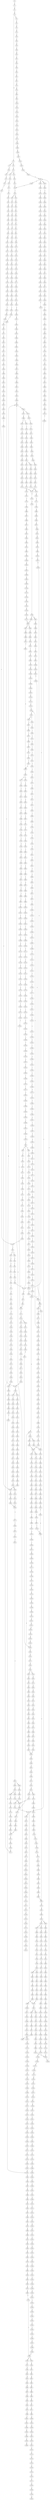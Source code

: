 strict digraph  {
	S0 -> S1 [ label = C ];
	S1 -> S2 [ label = A ];
	S2 -> S3 [ label = G ];
	S3 -> S4 [ label = T ];
	S3 -> S5 [ label = G ];
	S4 -> S6 [ label = T ];
	S5 -> S7 [ label = G ];
	S5 -> S8 [ label = T ];
	S6 -> S9 [ label = G ];
	S7 -> S10 [ label = T ];
	S8 -> S11 [ label = C ];
	S9 -> S12 [ label = A ];
	S10 -> S13 [ label = C ];
	S11 -> S14 [ label = C ];
	S11 -> S15 [ label = T ];
	S12 -> S16 [ label = C ];
	S13 -> S17 [ label = C ];
	S14 -> S18 [ label = C ];
	S15 -> S19 [ label = C ];
	S16 -> S20 [ label = T ];
	S17 -> S21 [ label = G ];
	S18 -> S22 [ label = T ];
	S19 -> S23 [ label = T ];
	S20 -> S24 [ label = G ];
	S21 -> S25 [ label = C ];
	S22 -> S26 [ label = T ];
	S23 -> S27 [ label = C ];
	S24 -> S28 [ label = T ];
	S25 -> S29 [ label = C ];
	S26 -> S30 [ label = C ];
	S27 -> S31 [ label = C ];
	S28 -> S32 [ label = A ];
	S29 -> S33 [ label = G ];
	S30 -> S34 [ label = T ];
	S30 -> S35 [ label = G ];
	S31 -> S36 [ label = G ];
	S32 -> S37 [ label = C ];
	S33 -> S38 [ label = C ];
	S33 -> S39 [ label = G ];
	S34 -> S40 [ label = C ];
	S35 -> S41 [ label = C ];
	S36 -> S42 [ label = T ];
	S37 -> S43 [ label = A ];
	S38 -> S44 [ label = A ];
	S39 -> S45 [ label = A ];
	S40 -> S46 [ label = G ];
	S41 -> S47 [ label = A ];
	S42 -> S48 [ label = A ];
	S43 -> S49 [ label = C ];
	S44 -> S50 [ label = C ];
	S45 -> S51 [ label = A ];
	S46 -> S52 [ label = T ];
	S47 -> S53 [ label = C ];
	S48 -> S54 [ label = C ];
	S49 -> S55 [ label = T ];
	S50 -> S56 [ label = G ];
	S51 -> S57 [ label = C ];
	S52 -> S58 [ label = A ];
	S53 -> S59 [ label = G ];
	S54 -> S60 [ label = A ];
	S55 -> S61 [ label = T ];
	S56 -> S62 [ label = C ];
	S57 -> S63 [ label = T ];
	S58 -> S64 [ label = C ];
	S59 -> S65 [ label = T ];
	S60 -> S66 [ label = T ];
	S61 -> S67 [ label = G ];
	S62 -> S68 [ label = G ];
	S63 -> S69 [ label = G ];
	S64 -> S70 [ label = G ];
	S65 -> S71 [ label = G ];
	S66 -> S72 [ label = G ];
	S67 -> S73 [ label = G ];
	S68 -> S74 [ label = C ];
	S69 -> S75 [ label = C ];
	S70 -> S76 [ label = G ];
	S71 -> S77 [ label = G ];
	S72 -> S78 [ label = G ];
	S73 -> S79 [ label = A ];
	S74 -> S80 [ label = A ];
	S74 -> S81 [ label = G ];
	S75 -> S82 [ label = A ];
	S76 -> S83 [ label = C ];
	S77 -> S84 [ label = C ];
	S78 -> S85 [ label = C ];
	S79 -> S86 [ label = G ];
	S80 -> S87 [ label = G ];
	S81 -> S88 [ label = C ];
	S81 -> S89 [ label = G ];
	S82 -> S90 [ label = A ];
	S83 -> S91 [ label = T ];
	S84 -> S92 [ label = G ];
	S85 -> S93 [ label = G ];
	S86 -> S94 [ label = A ];
	S87 -> S95 [ label = C ];
	S88 -> S96 [ label = G ];
	S89 -> S97 [ label = C ];
	S90 -> S98 [ label = C ];
	S91 -> S99 [ label = A ];
	S92 -> S100 [ label = T ];
	S93 -> S101 [ label = C ];
	S94 -> S102 [ label = C ];
	S95 -> S103 [ label = C ];
	S96 -> S104 [ label = T ];
	S97 -> S105 [ label = T ];
	S98 -> S106 [ label = C ];
	S99 -> S107 [ label = C ];
	S100 -> S108 [ label = C ];
	S101 -> S109 [ label = C ];
	S102 -> S110 [ label = C ];
	S103 -> S111 [ label = G ];
	S104 -> S112 [ label = C ];
	S105 -> S113 [ label = G ];
	S106 -> S114 [ label = A ];
	S107 -> S115 [ label = T ];
	S108 -> S116 [ label = C ];
	S109 -> S117 [ label = C ];
	S110 -> S118 [ label = C ];
	S111 -> S119 [ label = G ];
	S112 -> S120 [ label = G ];
	S113 -> S121 [ label = G ];
	S114 -> S122 [ label = G ];
	S115 -> S123 [ label = G ];
	S116 -> S124 [ label = C ];
	S117 -> S125 [ label = C ];
	S118 -> S126 [ label = C ];
	S119 -> S127 [ label = C ];
	S119 -> S128 [ label = T ];
	S120 -> S129 [ label = A ];
	S121 -> S130 [ label = A ];
	S122 -> S131 [ label = A ];
	S123 -> S132 [ label = G ];
	S124 -> S133 [ label = C ];
	S125 -> S134 [ label = C ];
	S126 -> S135 [ label = C ];
	S127 -> S136 [ label = A ];
	S128 -> S137 [ label = G ];
	S129 -> S138 [ label = C ];
	S130 -> S139 [ label = A ];
	S131 -> S140 [ label = A ];
	S132 -> S141 [ label = T ];
	S133 -> S142 [ label = A ];
	S134 -> S143 [ label = A ];
	S135 -> S144 [ label = C ];
	S136 -> S145 [ label = C ];
	S137 -> S146 [ label = G ];
	S138 -> S147 [ label = G ];
	S139 -> S148 [ label = T ];
	S140 -> S149 [ label = C ];
	S141 -> S150 [ label = G ];
	S142 -> S151 [ label = C ];
	S143 -> S152 [ label = C ];
	S144 -> S153 [ label = T ];
	S145 -> S154 [ label = T ];
	S146 -> S155 [ label = A ];
	S147 -> S156 [ label = C ];
	S148 -> S157 [ label = G ];
	S149 -> S158 [ label = A ];
	S150 -> S159 [ label = C ];
	S151 -> S160 [ label = T ];
	S152 -> S161 [ label = T ];
	S153 -> S162 [ label = T ];
	S154 -> S163 [ label = T ];
	S155 -> S164 [ label = A ];
	S156 -> S165 [ label = G ];
	S157 -> S166 [ label = G ];
	S158 -> S167 [ label = G ];
	S159 -> S168 [ label = T ];
	S160 -> S169 [ label = T ];
	S161 -> S170 [ label = T ];
	S162 -> S171 [ label = C ];
	S163 -> S172 [ label = C ];
	S164 -> S173 [ label = G ];
	S165 -> S174 [ label = C ];
	S166 -> S175 [ label = G ];
	S167 -> S176 [ label = C ];
	S168 -> S177 [ label = A ];
	S169 -> S178 [ label = G ];
	S170 -> S179 [ label = T ];
	S171 -> S180 [ label = A ];
	S172 -> S181 [ label = A ];
	S173 -> S182 [ label = A ];
	S174 -> S183 [ label = C ];
	S175 -> S184 [ label = G ];
	S176 -> S185 [ label = C ];
	S177 -> S186 [ label = C ];
	S178 -> S187 [ label = A ];
	S179 -> S188 [ label = A ];
	S180 -> S189 [ label = G ];
	S181 -> S190 [ label = G ];
	S182 -> S191 [ label = A ];
	S183 -> S192 [ label = T ];
	S184 -> S193 [ label = T ];
	S185 -> S194 [ label = G ];
	S186 -> S195 [ label = T ];
	S187 -> S196 [ label = G ];
	S188 -> S197 [ label = G ];
	S189 -> S198 [ label = A ];
	S190 -> S199 [ label = C ];
	S191 -> S200 [ label = C ];
	S192 -> S201 [ label = C ];
	S193 -> S202 [ label = C ];
	S194 -> S203 [ label = T ];
	S195 -> S204 [ label = G ];
	S196 -> S205 [ label = C ];
	S197 -> S206 [ label = C ];
	S198 -> S207 [ label = G ];
	S199 -> S208 [ label = C ];
	S200 -> S209 [ label = G ];
	S201 -> S210 [ label = G ];
	S202 -> S211 [ label = C ];
	S203 -> S212 [ label = C ];
	S204 -> S213 [ label = T ];
	S205 -> S214 [ label = C ];
	S206 -> S215 [ label = C ];
	S207 -> S216 [ label = G ];
	S208 -> S217 [ label = G ];
	S209 -> S218 [ label = G ];
	S210 -> S219 [ label = G ];
	S211 -> S220 [ label = G ];
	S212 -> S221 [ label = C ];
	S213 -> S222 [ label = A ];
	S214 -> S223 [ label = G ];
	S215 -> S224 [ label = G ];
	S216 -> S225 [ label = T ];
	S217 -> S226 [ label = C ];
	S218 -> S227 [ label = C ];
	S219 -> S228 [ label = G ];
	S220 -> S229 [ label = C ];
	S221 -> S230 [ label = T ];
	S222 -> S231 [ label = A ];
	S223 -> S232 [ label = C ];
	S224 -> S233 [ label = T ];
	S225 -> S234 [ label = C ];
	S226 -> S235 [ label = C ];
	S227 -> S236 [ label = A ];
	S228 -> S237 [ label = C ];
	S229 -> S29 [ label = C ];
	S230 -> S238 [ label = C ];
	S231 -> S239 [ label = C ];
	S232 -> S240 [ label = C ];
	S233 -> S241 [ label = C ];
	S234 -> S242 [ label = C ];
	S235 -> S243 [ label = C ];
	S236 -> S244 [ label = C ];
	S237 -> S245 [ label = T ];
	S238 -> S246 [ label = T ];
	S239 -> S247 [ label = A ];
	S240 -> S248 [ label = C ];
	S241 -> S249 [ label = C ];
	S242 -> S250 [ label = C ];
	S243 -> S251 [ label = C ];
	S244 -> S252 [ label = C ];
	S244 -> S253 [ label = T ];
	S245 -> S254 [ label = C ];
	S246 -> S255 [ label = G ];
	S247 -> S256 [ label = C ];
	S248 -> S251 [ label = C ];
	S249 -> S257 [ label = C ];
	S250 -> S258 [ label = T ];
	S250 -> S259 [ label = A ];
	S250 -> S260 [ label = G ];
	S251 -> S261 [ label = T ];
	S252 -> S262 [ label = G ];
	S253 -> S263 [ label = G ];
	S254 -> S264 [ label = A ];
	S255 -> S265 [ label = T ];
	S256 -> S266 [ label = A ];
	S257 -> S267 [ label = A ];
	S258 -> S26 [ label = T ];
	S259 -> S268 [ label = G ];
	S260 -> S269 [ label = G ];
	S261 -> S270 [ label = T ];
	S261 -> S271 [ label = C ];
	S262 -> S272 [ label = G ];
	S263 -> S273 [ label = G ];
	S264 -> S274 [ label = C ];
	S265 -> S275 [ label = C ];
	S266 -> S276 [ label = C ];
	S267 -> S277 [ label = C ];
	S268 -> S278 [ label = A ];
	S269 -> S279 [ label = A ];
	S270 -> S280 [ label = C ];
	S271 -> S281 [ label = C ];
	S272 -> S282 [ label = G ];
	S273 -> S283 [ label = G ];
	S274 -> S284 [ label = G ];
	S275 -> S285 [ label = G ];
	S276 -> S286 [ label = G ];
	S277 -> S287 [ label = C ];
	S278 -> S288 [ label = G ];
	S279 -> S289 [ label = G ];
	S280 -> S290 [ label = A ];
	S281 -> S291 [ label = A ];
	S282 -> S292 [ label = A ];
	S283 -> S293 [ label = A ];
	S284 -> S294 [ label = T ];
	S285 -> S295 [ label = T ];
	S286 -> S296 [ label = C ];
	S287 -> S297 [ label = A ];
	S288 -> S298 [ label = C ];
	S289 -> S299 [ label = G ];
	S290 -> S300 [ label = C ];
	S291 -> S301 [ label = C ];
	S292 -> S302 [ label = A ];
	S293 -> S303 [ label = A ];
	S294 -> S304 [ label = C ];
	S295 -> S305 [ label = G ];
	S296 -> S306 [ label = T ];
	S297 -> S307 [ label = C ];
	S298 -> S308 [ label = C ];
	S299 -> S309 [ label = C ];
	S300 -> S310 [ label = G ];
	S301 -> S311 [ label = C ];
	S302 -> S312 [ label = T ];
	S303 -> S313 [ label = C ];
	S304 -> S314 [ label = C ];
	S305 -> S315 [ label = G ];
	S306 -> S316 [ label = C ];
	S307 -> S317 [ label = C ];
	S308 -> S318 [ label = A ];
	S309 -> S319 [ label = G ];
	S310 -> S320 [ label = C ];
	S311 -> S321 [ label = C ];
	S312 -> S322 [ label = T ];
	S313 -> S323 [ label = T ];
	S314 -> S324 [ label = A ];
	S315 -> S325 [ label = T ];
	S316 -> S326 [ label = C ];
	S317 -> S327 [ label = G ];
	S318 -> S328 [ label = C ];
	S319 -> S329 [ label = T ];
	S320 -> S330 [ label = T ];
	S321 -> S331 [ label = G ];
	S322 -> S332 [ label = G ];
	S323 -> S333 [ label = G ];
	S324 -> S334 [ label = G ];
	S325 -> S335 [ label = A ];
	S326 -> S336 [ label = T ];
	S327 -> S337 [ label = A ];
	S328 -> S338 [ label = G ];
	S329 -> S339 [ label = G ];
	S330 -> S340 [ label = C ];
	S331 -> S341 [ label = C ];
	S332 -> S342 [ label = A ];
	S333 -> S343 [ label = G ];
	S334 -> S344 [ label = C ];
	S335 -> S345 [ label = C ];
	S336 -> S346 [ label = A ];
	S337 -> S347 [ label = T ];
	S338 -> S348 [ label = G ];
	S339 -> S349 [ label = G ];
	S340 -> S350 [ label = C ];
	S341 -> S351 [ label = C ];
	S342 -> S352 [ label = A ];
	S343 -> S353 [ label = A ];
	S344 -> S354 [ label = T ];
	S344 -> S355 [ label = G ];
	S345 -> S356 [ label = C ];
	S346 -> S357 [ label = G ];
	S347 -> S358 [ label = C ];
	S348 -> S359 [ label = T ];
	S349 -> S360 [ label = T ];
	S350 -> S361 [ label = G ];
	S351 -> S362 [ label = G ];
	S352 -> S363 [ label = C ];
	S353 -> S364 [ label = C ];
	S354 -> S365 [ label = T ];
	S355 -> S366 [ label = A ];
	S356 -> S367 [ label = G ];
	S357 -> S368 [ label = A ];
	S358 -> S369 [ label = G ];
	S359 -> S370 [ label = T ];
	S360 -> S371 [ label = A ];
	S361 -> S372 [ label = G ];
	S362 -> S373 [ label = G ];
	S363 -> S374 [ label = C ];
	S364 -> S375 [ label = C ];
	S365 -> S376 [ label = C ];
	S366 -> S377 [ label = G ];
	S367 -> S378 [ label = G ];
	S368 -> S379 [ label = A ];
	S369 -> S380 [ label = G ];
	S370 -> S381 [ label = A ];
	S371 -> S382 [ label = T ];
	S372 -> S383 [ label = T ];
	S373 -> S384 [ label = T ];
	S374 -> S385 [ label = C ];
	S375 -> S386 [ label = C ];
	S376 -> S387 [ label = A ];
	S377 -> S388 [ label = T ];
	S378 -> S389 [ label = T ];
	S379 -> S390 [ label = C ];
	S380 -> S391 [ label = T ];
	S381 -> S392 [ label = C ];
	S382 -> S393 [ label = G ];
	S383 -> S394 [ label = T ];
	S384 -> S395 [ label = C ];
	S385 -> S396 [ label = G ];
	S386 -> S397 [ label = G ];
	S387 -> S398 [ label = C ];
	S388 -> S399 [ label = C ];
	S389 -> S400 [ label = G ];
	S390 -> S401 [ label = T ];
	S391 -> S402 [ label = T ];
	S392 -> S403 [ label = T ];
	S393 -> S404 [ label = A ];
	S394 -> S405 [ label = G ];
	S395 -> S406 [ label = C ];
	S396 -> S407 [ label = T ];
	S397 -> S408 [ label = T ];
	S398 -> S409 [ label = G ];
	S399 -> S410 [ label = C ];
	S399 -> S411 [ label = T ];
	S400 -> S412 [ label = G ];
	S401 -> S413 [ label = T ];
	S402 -> S414 [ label = C ];
	S403 -> S415 [ label = G ];
	S404 -> S416 [ label = G ];
	S405 -> S417 [ label = C ];
	S406 -> S418 [ label = C ];
	S407 -> S419 [ label = C ];
	S408 -> S420 [ label = C ];
	S409 -> S421 [ label = C ];
	S410 -> S422 [ label = C ];
	S411 -> S423 [ label = C ];
	S412 -> S424 [ label = T ];
	S413 -> S425 [ label = C ];
	S414 -> S426 [ label = C ];
	S415 -> S427 [ label = C ];
	S416 -> S428 [ label = C ];
	S417 -> S429 [ label = A ];
	S418 -> S430 [ label = A ];
	S419 -> S431 [ label = T ];
	S420 -> S432 [ label = T ];
	S421 -> S433 [ label = C ];
	S422 -> S434 [ label = T ];
	S422 -> S435 [ label = G ];
	S423 -> S436 [ label = G ];
	S424 -> S437 [ label = T ];
	S425 -> S438 [ label = A ];
	S426 -> S439 [ label = A ];
	S427 -> S440 [ label = A ];
	S428 -> S441 [ label = G ];
	S429 -> S442 [ label = C ];
	S430 -> S443 [ label = G ];
	S431 -> S444 [ label = C ];
	S432 -> S444 [ label = C ];
	S433 -> S445 [ label = C ];
	S434 -> S446 [ label = C ];
	S435 -> S447 [ label = C ];
	S436 -> S448 [ label = T ];
	S437 -> S449 [ label = A ];
	S438 -> S450 [ label = A ];
	S439 -> S451 [ label = G ];
	S440 -> S452 [ label = G ];
	S441 -> S453 [ label = G ];
	S442 -> S454 [ label = T ];
	S443 -> S455 [ label = T ];
	S444 -> S456 [ label = G ];
	S445 -> S457 [ label = T ];
	S446 -> S458 [ label = C ];
	S447 -> S459 [ label = C ];
	S448 -> S460 [ label = C ];
	S449 -> S461 [ label = G ];
	S450 -> S462 [ label = C ];
	S451 -> S463 [ label = T ];
	S452 -> S464 [ label = A ];
	S453 -> S465 [ label = T ];
	S454 -> S466 [ label = G ];
	S455 -> S467 [ label = G ];
	S456 -> S468 [ label = G ];
	S457 -> S469 [ label = T ];
	S458 -> S470 [ label = G ];
	S459 -> S471 [ label = T ];
	S460 -> S472 [ label = T ];
	S461 -> S473 [ label = A ];
	S462 -> S474 [ label = C ];
	S462 -> S475 [ label = T ];
	S463 -> S476 [ label = G ];
	S464 -> S477 [ label = C ];
	S465 -> S478 [ label = C ];
	S466 -> S479 [ label = G ];
	S467 -> S480 [ label = G ];
	S468 -> S481 [ label = C ];
	S469 -> S482 [ label = C ];
	S470 -> S483 [ label = G ];
	S471 -> S484 [ label = G ];
	S472 -> S485 [ label = G ];
	S473 -> S486 [ label = A ];
	S474 -> S487 [ label = G ];
	S475 -> S488 [ label = G ];
	S476 -> S489 [ label = G ];
	S477 -> S490 [ label = G ];
	S478 -> S491 [ label = G ];
	S479 -> S492 [ label = T ];
	S480 -> S493 [ label = T ];
	S481 -> S494 [ label = A ];
	S482 -> S495 [ label = A ];
	S483 -> S496 [ label = T ];
	S484 -> S497 [ label = T ];
	S485 -> S498 [ label = T ];
	S486 -> S499 [ label = G ];
	S487 -> S500 [ label = G ];
	S488 -> S501 [ label = G ];
	S488 -> S502 [ label = C ];
	S489 -> S503 [ label = T ];
	S490 -> S504 [ label = G ];
	S491 -> S505 [ label = C ];
	S492 -> S506 [ label = C ];
	S493 -> S507 [ label = C ];
	S494 -> S508 [ label = C ];
	S495 -> S509 [ label = T ];
	S496 -> S510 [ label = C ];
	S497 -> S511 [ label = C ];
	S498 -> S512 [ label = T ];
	S499 -> S513 [ label = G ];
	S500 -> S514 [ label = C ];
	S501 -> S515 [ label = C ];
	S502 -> S516 [ label = C ];
	S503 -> S507 [ label = C ];
	S504 -> S517 [ label = A ];
	S505 -> S518 [ label = A ];
	S506 -> S519 [ label = G ];
	S507 -> S520 [ label = G ];
	S508 -> S521 [ label = C ];
	S509 -> S522 [ label = C ];
	S510 -> S523 [ label = T ];
	S511 -> S524 [ label = G ];
	S512 -> S525 [ label = C ];
	S513 -> S526 [ label = G ];
	S514 -> S527 [ label = C ];
	S515 -> S528 [ label = C ];
	S516 -> S529 [ label = C ];
	S517 -> S530 [ label = C ];
	S518 -> S531 [ label = C ];
	S519 -> S532 [ label = T ];
	S520 -> S533 [ label = T ];
	S521 -> S534 [ label = G ];
	S522 -> S535 [ label = C ];
	S523 -> S536 [ label = G ];
	S524 -> S537 [ label = C ];
	S525 -> S538 [ label = C ];
	S526 -> S539 [ label = G ];
	S527 -> S540 [ label = C ];
	S528 -> S541 [ label = C ];
	S529 -> S542 [ label = T ];
	S530 -> S543 [ label = A ];
	S531 -> S544 [ label = G ];
	S532 -> S545 [ label = C ];
	S533 -> S546 [ label = C ];
	S534 -> S547 [ label = A ];
	S535 -> S548 [ label = A ];
	S536 -> S549 [ label = G ];
	S537 -> S550 [ label = G ];
	S538 -> S551 [ label = G ];
	S539 -> S552 [ label = G ];
	S540 -> S553 [ label = A ];
	S541 -> S554 [ label = A ];
	S542 -> S555 [ label = A ];
	S543 -> S556 [ label = C ];
	S544 -> S557 [ label = C ];
	S545 -> S558 [ label = C ];
	S546 -> S558 [ label = C ];
	S547 -> S559 [ label = G ];
	S547 -> S560 [ label = A ];
	S548 -> S561 [ label = G ];
	S549 -> S562 [ label = A ];
	S550 -> S563 [ label = C ];
	S551 -> S564 [ label = T ];
	S552 -> S565 [ label = T ];
	S553 -> S566 [ label = G ];
	S554 -> S567 [ label = G ];
	S555 -> S568 [ label = G ];
	S556 -> S569 [ label = A ];
	S557 -> S570 [ label = G ];
	S558 -> S571 [ label = G ];
	S559 -> S572 [ label = T ];
	S560 -> S573 [ label = T ];
	S561 -> S574 [ label = A ];
	S562 -> S575 [ label = G ];
	S563 -> S576 [ label = G ];
	S563 -> S577 [ label = A ];
	S564 -> S578 [ label = G ];
	S565 -> S579 [ label = C ];
	S566 -> S580 [ label = T ];
	S567 -> S581 [ label = G ];
	S568 -> S582 [ label = G ];
	S569 -> S583 [ label = C ];
	S570 -> S74 [ label = C ];
	S571 -> S584 [ label = T ];
	S572 -> S585 [ label = C ];
	S573 -> S586 [ label = G ];
	S574 -> S587 [ label = A ];
	S575 -> S588 [ label = G ];
	S576 -> S589 [ label = A ];
	S577 -> S590 [ label = A ];
	S578 -> S591 [ label = G ];
	S579 -> S592 [ label = C ];
	S580 -> S593 [ label = T ];
	S581 -> S594 [ label = T ];
	S582 -> S595 [ label = T ];
	S583 -> S596 [ label = C ];
	S584 -> S597 [ label = C ];
	S585 -> S598 [ label = C ];
	S586 -> S599 [ label = T ];
	S587 -> S600 [ label = C ];
	S588 -> S601 [ label = G ];
	S589 -> S602 [ label = G ];
	S590 -> S603 [ label = C ];
	S591 -> S604 [ label = C ];
	S592 -> S605 [ label = G ];
	S593 -> S606 [ label = G ];
	S594 -> S607 [ label = G ];
	S595 -> S608 [ label = G ];
	S596 -> S609 [ label = T ];
	S597 -> S610 [ label = A ];
	S598 -> S611 [ label = A ];
	S598 -> S612 [ label = T ];
	S599 -> S613 [ label = A ];
	S600 -> S614 [ label = C ];
	S601 -> S615 [ label = T ];
	S602 -> S616 [ label = C ];
	S603 -> S617 [ label = C ];
	S604 -> S618 [ label = C ];
	S605 -> S619 [ label = T ];
	S606 -> S620 [ label = T ];
	S607 -> S621 [ label = C ];
	S607 -> S622 [ label = G ];
	S608 -> S623 [ label = T ];
	S609 -> S624 [ label = C ];
	S610 -> S625 [ label = C ];
	S611 -> S626 [ label = G ];
	S612 -> S627 [ label = C ];
	S613 -> S628 [ label = G ];
	S614 -> S629 [ label = A ];
	S614 -> S630 [ label = G ];
	S615 -> S631 [ label = G ];
	S616 -> S632 [ label = A ];
	S617 -> S633 [ label = C ];
	S618 -> S634 [ label = C ];
	S619 -> S635 [ label = C ];
	S620 -> S636 [ label = G ];
	S621 -> S637 [ label = G ];
	S622 -> S638 [ label = G ];
	S623 -> S639 [ label = G ];
	S624 -> S640 [ label = T ];
	S625 -> S641 [ label = C ];
	S626 -> S642 [ label = T ];
	S626 -> S643 [ label = C ];
	S627 -> S644 [ label = G ];
	S628 -> S645 [ label = T ];
	S629 -> S646 [ label = G ];
	S629 -> S647 [ label = C ];
	S630 -> S648 [ label = G ];
	S631 -> S649 [ label = T ];
	S632 -> S650 [ label = G ];
	S633 -> S651 [ label = G ];
	S634 -> S652 [ label = G ];
	S635 -> S653 [ label = G ];
	S636 -> S654 [ label = C ];
	S637 -> S655 [ label = C ];
	S638 -> S656 [ label = C ];
	S639 -> S657 [ label = C ];
	S640 -> S658 [ label = A ];
	S641 -> S659 [ label = C ];
	S641 -> S660 [ label = G ];
	S642 -> S661 [ label = A ];
	S643 -> S662 [ label = T ];
	S644 -> S663 [ label = A ];
	S645 -> S664 [ label = T ];
	S646 -> S665 [ label = A ];
	S647 -> S666 [ label = C ];
	S648 -> S667 [ label = A ];
	S649 -> S668 [ label = T ];
	S650 -> S669 [ label = T ];
	S651 -> S670 [ label = T ];
	S652 -> S671 [ label = T ];
	S653 -> S672 [ label = G ];
	S654 -> S673 [ label = G ];
	S655 -> S674 [ label = G ];
	S656 -> S675 [ label = T ];
	S657 -> S676 [ label = G ];
	S658 -> S677 [ label = G ];
	S659 -> S678 [ label = T ];
	S660 -> S679 [ label = A ];
	S661 -> S680 [ label = G ];
	S662 -> S365 [ label = T ];
	S663 -> S681 [ label = A ];
	S664 -> S682 [ label = T ];
	S665 -> S683 [ label = C ];
	S666 -> S684 [ label = A ];
	S667 -> S685 [ label = C ];
	S668 -> S686 [ label = C ];
	S669 -> S687 [ label = G ];
	S670 -> S688 [ label = A ];
	S671 -> S689 [ label = C ];
	S672 -> S690 [ label = A ];
	S673 -> S691 [ label = T ];
	S674 -> S692 [ label = T ];
	S675 -> S693 [ label = T ];
	S676 -> S694 [ label = T ];
	S677 -> S695 [ label = A ];
	S678 -> S696 [ label = G ];
	S679 -> S697 [ label = A ];
	S679 -> S698 [ label = G ];
	S680 -> S699 [ label = G ];
	S680 -> S700 [ label = C ];
	S681 -> S701 [ label = C ];
	S682 -> S702 [ label = C ];
	S683 -> S703 [ label = T ];
	S684 -> S704 [ label = C ];
	S685 -> S705 [ label = G ];
	S686 -> S706 [ label = C ];
	S687 -> S707 [ label = C ];
	S688 -> S708 [ label = C ];
	S689 -> S709 [ label = C ];
	S690 -> S710 [ label = A ];
	S691 -> S711 [ label = C ];
	S692 -> S712 [ label = C ];
	S693 -> S713 [ label = C ];
	S694 -> S714 [ label = C ];
	S695 -> S715 [ label = A ];
	S696 -> S716 [ label = T ];
	S697 -> S717 [ label = T ];
	S698 -> S718 [ label = T ];
	S699 -> S719 [ label = G ];
	S700 -> S720 [ label = T ];
	S701 -> S721 [ label = T ];
	S702 -> S722 [ label = A ];
	S703 -> S723 [ label = C ];
	S704 -> S724 [ label = C ];
	S705 -> S725 [ label = C ];
	S706 -> S726 [ label = A ];
	S707 -> S727 [ label = A ];
	S708 -> S728 [ label = A ];
	S709 -> S729 [ label = A ];
	S710 -> S730 [ label = C ];
	S711 -> S731 [ label = G ];
	S712 -> S732 [ label = G ];
	S713 -> S733 [ label = G ];
	S714 -> S731 [ label = G ];
	S715 -> S734 [ label = C ];
	S716 -> S735 [ label = C ];
	S717 -> S736 [ label = C ];
	S718 -> S585 [ label = C ];
	S719 -> S737 [ label = T ];
	S720 -> S738 [ label = C ];
	S721 -> S739 [ label = T ];
	S722 -> S740 [ label = C ];
	S723 -> S741 [ label = C ];
	S724 -> S742 [ label = C ];
	S725 -> S743 [ label = C ];
	S726 -> S744 [ label = G ];
	S727 -> S745 [ label = A ];
	S728 -> S746 [ label = G ];
	S729 -> S747 [ label = G ];
	S730 -> S748 [ label = A ];
	S730 -> S749 [ label = T ];
	S731 -> S750 [ label = A ];
	S732 -> S751 [ label = T ];
	S733 -> S752 [ label = A ];
	S734 -> S753 [ label = G ];
	S735 -> S754 [ label = C ];
	S736 -> S755 [ label = C ];
	S737 -> S756 [ label = C ];
	S738 -> S757 [ label = C ];
	S739 -> S758 [ label = C ];
	S740 -> S759 [ label = T ];
	S741 -> S760 [ label = C ];
	S742 -> S761 [ label = C ];
	S743 -> S762 [ label = C ];
	S744 -> S763 [ label = C ];
	S745 -> S764 [ label = C ];
	S746 -> S765 [ label = C ];
	S747 -> S766 [ label = T ];
	S748 -> S767 [ label = G ];
	S749 -> S768 [ label = A ];
	S750 -> S769 [ label = A ];
	S751 -> S770 [ label = G ];
	S752 -> S771 [ label = A ];
	S753 -> S772 [ label = A ];
	S754 -> S773 [ label = T ];
	S755 -> S774 [ label = T ];
	S756 -> S775 [ label = A ];
	S757 -> S776 [ label = A ];
	S758 -> S777 [ label = A ];
	S759 -> S778 [ label = C ];
	S760 -> S779 [ label = A ];
	S761 -> S780 [ label = T ];
	S762 -> S781 [ label = A ];
	S763 -> S782 [ label = A ];
	S764 -> S783 [ label = A ];
	S765 -> S784 [ label = A ];
	S766 -> S785 [ label = A ];
	S767 -> S786 [ label = G ];
	S768 -> S787 [ label = C ];
	S769 -> S788 [ label = C ];
	S770 -> S789 [ label = C ];
	S771 -> S790 [ label = C ];
	S772 -> S791 [ label = G ];
	S773 -> S792 [ label = A ];
	S773 -> S793 [ label = T ];
	S774 -> S794 [ label = C ];
	S775 -> S795 [ label = C ];
	S776 -> S796 [ label = C ];
	S777 -> S450 [ label = A ];
	S778 -> S797 [ label = C ];
	S779 -> S798 [ label = T ];
	S780 -> S799 [ label = T ];
	S781 -> S800 [ label = T ];
	S782 -> S801 [ label = G ];
	S783 -> S802 [ label = G ];
	S784 -> S803 [ label = G ];
	S785 -> S680 [ label = G ];
	S786 -> S804 [ label = A ];
	S787 -> S805 [ label = A ];
	S788 -> S806 [ label = C ];
	S788 -> S807 [ label = A ];
	S789 -> S808 [ label = A ];
	S790 -> S809 [ label = A ];
	S791 -> S810 [ label = G ];
	S792 -> S811 [ label = C ];
	S793 -> S812 [ label = G ];
	S794 -> S813 [ label = G ];
	S795 -> S814 [ label = T ];
	S796 -> S815 [ label = C ];
	S797 -> S816 [ label = T ];
	S798 -> S817 [ label = C ];
	S799 -> S818 [ label = C ];
	S800 -> S819 [ label = C ];
	S801 -> S820 [ label = A ];
	S802 -> S821 [ label = C ];
	S803 -> S822 [ label = G ];
	S804 -> S823 [ label = A ];
	S805 -> S824 [ label = A ];
	S806 -> S825 [ label = T ];
	S807 -> S826 [ label = C ];
	S808 -> S827 [ label = T ];
	S809 -> S828 [ label = C ];
	S810 -> S829 [ label = T ];
	S811 -> S830 [ label = T ];
	S812 -> S831 [ label = A ];
	S812 -> S832 [ label = T ];
	S813 -> S833 [ label = A ];
	S814 -> S834 [ label = C ];
	S815 -> S835 [ label = G ];
	S816 -> S836 [ label = T ];
	S817 -> S837 [ label = T ];
	S818 -> S838 [ label = C ];
	S818 -> S839 [ label = G ];
	S819 -> S840 [ label = G ];
	S820 -> S841 [ label = T ];
	S821 -> S842 [ label = T ];
	S822 -> S843 [ label = T ];
	S823 -> S844 [ label = T ];
	S824 -> S845 [ label = C ];
	S825 -> S846 [ label = T ];
	S825 -> S847 [ label = G ];
	S826 -> S848 [ label = C ];
	S827 -> S849 [ label = C ];
	S828 -> S850 [ label = G ];
	S829 -> S851 [ label = G ];
	S830 -> S852 [ label = A ];
	S831 -> S853 [ label = A ];
	S832 -> S854 [ label = A ];
	S833 -> S855 [ label = A ];
	S834 -> S856 [ label = G ];
	S835 -> S857 [ label = G ];
	S836 -> S858 [ label = T ];
	S837 -> S859 [ label = G ];
	S838 -> S860 [ label = T ];
	S839 -> S861 [ label = A ];
	S840 -> S862 [ label = T ];
	S841 -> S863 [ label = A ];
	S842 -> S864 [ label = A ];
	S843 -> S865 [ label = G ];
	S844 -> S866 [ label = A ];
	S845 -> S867 [ label = G ];
	S846 -> S868 [ label = C ];
	S847 -> S869 [ label = T ];
	S848 -> S870 [ label = C ];
	S849 -> S871 [ label = C ];
	S850 -> S872 [ label = C ];
	S851 -> S873 [ label = T ];
	S852 -> S874 [ label = C ];
	S853 -> S875 [ label = C ];
	S854 -> S876 [ label = G ];
	S855 -> S701 [ label = C ];
	S856 -> S877 [ label = C ];
	S857 -> S878 [ label = A ];
	S858 -> S879 [ label = C ];
	S859 -> S880 [ label = C ];
	S860 -> S881 [ label = G ];
	S861 -> S882 [ label = T ];
	S862 -> S883 [ label = C ];
	S863 -> S884 [ label = A ];
	S864 -> S885 [ label = C ];
	S865 -> S886 [ label = C ];
	S866 -> S887 [ label = G ];
	S867 -> S888 [ label = A ];
	S868 -> S889 [ label = G ];
	S869 -> S890 [ label = C ];
	S870 -> S891 [ label = G ];
	S871 -> S892 [ label = G ];
	S872 -> S893 [ label = G ];
	S873 -> S894 [ label = C ];
	S874 -> S895 [ label = C ];
	S875 -> S896 [ label = T ];
	S876 -> S897 [ label = G ];
	S877 -> S898 [ label = T ];
	S878 -> S899 [ label = C ];
	S879 -> S900 [ label = A ];
	S880 -> S901 [ label = C ];
	S881 -> S902 [ label = T ];
	S882 -> S903 [ label = C ];
	S883 -> S904 [ label = C ];
	S884 -> S905 [ label = A ];
	S885 -> S906 [ label = G ];
	S886 -> S907 [ label = A ];
	S887 -> S908 [ label = T ];
	S888 -> S909 [ label = A ];
	S889 -> S910 [ label = T ];
	S890 -> S911 [ label = G ];
	S891 -> S912 [ label = T ];
	S892 -> S913 [ label = C ];
	S893 -> S914 [ label = C ];
	S894 -> S915 [ label = C ];
	S895 -> S916 [ label = A ];
	S896 -> S917 [ label = T ];
	S897 -> S918 [ label = A ];
	S898 -> S919 [ label = T ];
	S899 -> S920 [ label = G ];
	S900 -> S921 [ label = T ];
	S901 -> S922 [ label = A ];
	S902 -> S923 [ label = C ];
	S903 -> S924 [ label = G ];
	S904 -> S925 [ label = T ];
	S905 -> S926 [ label = A ];
	S906 -> S927 [ label = A ];
	S907 -> S928 [ label = C ];
	S908 -> S929 [ label = C ];
	S909 -> S930 [ label = A ];
	S910 -> S931 [ label = A ];
	S911 -> S932 [ label = C ];
	S912 -> S933 [ label = A ];
	S913 -> S934 [ label = A ];
	S914 -> S935 [ label = A ];
	S915 -> S936 [ label = C ];
	S916 -> S937 [ label = G ];
	S917 -> S938 [ label = C ];
	S918 -> S939 [ label = G ];
	S919 -> S940 [ label = C ];
	S920 -> S941 [ label = T ];
	S921 -> S942 [ label = C ];
	S922 -> S943 [ label = G ];
	S923 -> S944 [ label = C ];
	S924 -> S945 [ label = T ];
	S925 -> S946 [ label = C ];
	S926 -> S947 [ label = A ];
	S927 -> S948 [ label = G ];
	S928 -> S949 [ label = G ];
	S929 -> S950 [ label = T ];
	S930 -> S951 [ label = A ];
	S931 -> S952 [ label = C ];
	S932 -> S550 [ label = G ];
	S933 -> S953 [ label = C ];
	S934 -> S954 [ label = C ];
	S935 -> S955 [ label = C ];
	S936 -> S956 [ label = T ];
	S937 -> S957 [ label = G ];
	S938 -> S958 [ label = A ];
	S939 -> S959 [ label = A ];
	S940 -> S960 [ label = A ];
	S941 -> S961 [ label = C ];
	S942 -> S962 [ label = C ];
	S943 -> S963 [ label = T ];
	S944 -> S964 [ label = T ];
	S945 -> S965 [ label = T ];
	S946 -> S966 [ label = T ];
	S947 -> S967 [ label = C ];
	S948 -> S968 [ label = A ];
	S949 -> S969 [ label = C ];
	S950 -> S970 [ label = C ];
	S951 -> S971 [ label = C ];
	S952 -> S972 [ label = T ];
	S953 -> S973 [ label = G ];
	S954 -> S974 [ label = G ];
	S955 -> S975 [ label = G ];
	S956 -> S976 [ label = G ];
	S957 -> S977 [ label = A ];
	S958 -> S450 [ label = A ];
	S959 -> S978 [ label = G ];
	S960 -> S979 [ label = T ];
	S961 -> S980 [ label = G ];
	S962 -> S981 [ label = A ];
	S963 -> S982 [ label = C ];
	S964 -> S793 [ label = T ];
	S965 -> S983 [ label = T ];
	S966 -> S984 [ label = T ];
	S967 -> S985 [ label = T ];
	S968 -> S986 [ label = A ];
	S969 -> S987 [ label = G ];
	S970 -> S988 [ label = T ];
	S971 -> S989 [ label = A ];
	S972 -> S990 [ label = T ];
	S973 -> S991 [ label = T ];
	S974 -> S992 [ label = T ];
	S975 -> S993 [ label = T ];
	S976 -> S994 [ label = T ];
	S977 -> S995 [ label = G ];
	S978 -> S996 [ label = G ];
	S979 -> S997 [ label = C ];
	S980 -> S998 [ label = T ];
	S981 -> S561 [ label = G ];
	S982 -> S999 [ label = G ];
	S983 -> S1000 [ label = G ];
	S984 -> S1001 [ label = C ];
	S985 -> S1002 [ label = T ];
	S986 -> S1003 [ label = C ];
	S987 -> S1004 [ label = G ];
	S988 -> S1005 [ label = C ];
	S989 -> S1006 [ label = G ];
	S990 -> S1007 [ label = C ];
	S991 -> S1008 [ label = C ];
	S992 -> S1009 [ label = C ];
	S993 -> S1010 [ label = C ];
	S994 -> S1011 [ label = C ];
	S995 -> S1012 [ label = A ];
	S996 -> S1013 [ label = T ];
	S997 -> S1014 [ label = C ];
	S998 -> S1015 [ label = G ];
	S999 -> S1016 [ label = T ];
	S1000 -> S1017 [ label = T ];
	S1001 -> S1018 [ label = T ];
	S1002 -> S1019 [ label = T ];
	S1003 -> S1020 [ label = T ];
	S1004 -> S1021 [ label = T ];
	S1005 -> S1022 [ label = T ];
	S1006 -> S1023 [ label = A ];
	S1007 -> S1024 [ label = A ];
	S1008 -> S1025 [ label = C ];
	S1009 -> S1026 [ label = G ];
	S1010 -> S1027 [ label = C ];
	S1011 -> S1028 [ label = C ];
	S1012 -> S1029 [ label = G ];
	S1013 -> S1030 [ label = C ];
	S1014 -> S548 [ label = A ];
	S1015 -> S1031 [ label = A ];
	S1016 -> S1032 [ label = A ];
	S1017 -> S1033 [ label = A ];
	S1018 -> S1034 [ label = C ];
	S1019 -> S1035 [ label = G ];
	S1020 -> S1036 [ label = G ];
	S1021 -> S1037 [ label = G ];
	S1022 -> S1038 [ label = G ];
	S1023 -> S1039 [ label = A ];
	S1024 -> S1040 [ label = A ];
	S1025 -> S1041 [ label = A ];
	S1026 -> S1042 [ label = A ];
	S1027 -> S1043 [ label = A ];
	S1028 -> S773 [ label = T ];
	S1029 -> S1044 [ label = T ];
	S1030 -> S1045 [ label = C ];
	S1031 -> S1046 [ label = C ];
	S1032 -> S1047 [ label = A ];
	S1033 -> S1048 [ label = G ];
	S1034 -> S1049 [ label = G ];
	S1035 -> S1050 [ label = C ];
	S1036 -> S1051 [ label = G ];
	S1037 -> S1052 [ label = C ];
	S1038 -> S1053 [ label = A ];
	S1039 -> S1054 [ label = G ];
	S1040 -> S1055 [ label = G ];
	S1041 -> S1056 [ label = G ];
	S1042 -> S1057 [ label = G ];
	S1043 -> S334 [ label = G ];
	S1044 -> S1058 [ label = C ];
	S1045 -> S250 [ label = C ];
	S1046 -> S1059 [ label = C ];
	S1047 -> S1060 [ label = G ];
	S1048 -> S1061 [ label = G ];
	S1049 -> S1062 [ label = G ];
	S1050 -> S1063 [ label = C ];
	S1051 -> S1064 [ label = C ];
	S1052 -> S1065 [ label = C ];
	S1053 -> S1066 [ label = G ];
	S1054 -> S1067 [ label = G ];
	S1055 -> S1068 [ label = C ];
	S1056 -> S344 [ label = C ];
	S1057 -> S1069 [ label = C ];
	S1058 -> S1070 [ label = A ];
	S1059 -> S1071 [ label = G ];
	S1060 -> S1072 [ label = A ];
	S1061 -> S1073 [ label = A ];
	S1062 -> S1074 [ label = A ];
	S1063 -> S1075 [ label = G ];
	S1064 -> S1076 [ label = G ];
	S1065 -> S1077 [ label = G ];
	S1066 -> S1078 [ label = T ];
	S1067 -> S1079 [ label = G ];
	S1068 -> S1080 [ label = G ];
	S1069 -> S1081 [ label = G ];
	S1070 -> S1082 [ label = G ];
	S1071 -> S1083 [ label = G ];
	S1072 -> S1084 [ label = C ];
	S1073 -> S1085 [ label = A ];
	S1074 -> S1086 [ label = G ];
	S1075 -> S1087 [ label = T ];
	S1076 -> S1088 [ label = C ];
	S1077 -> S1089 [ label = C ];
	S1078 -> S1090 [ label = A ];
	S1079 -> S1091 [ label = G ];
	S1080 -> S1092 [ label = A ];
	S1081 -> S1093 [ label = A ];
	S1082 -> S1094 [ label = G ];
	S1083 -> S1095 [ label = T ];
	S1084 -> S1096 [ label = G ];
	S1085 -> S1097 [ label = A ];
	S1086 -> S1098 [ label = A ];
	S1087 -> S1099 [ label = A ];
	S1088 -> S1100 [ label = A ];
	S1089 -> S1101 [ label = A ];
	S1091 -> S1102 [ label = T ];
	S1092 -> S1103 [ label = G ];
	S1093 -> S1104 [ label = G ];
	S1094 -> S1105 [ label = A ];
	S1095 -> S1106 [ label = C ];
	S1096 -> S1107 [ label = G ];
	S1097 -> S1108 [ label = G ];
	S1098 -> S1109 [ label = G ];
	S1099 -> S1110 [ label = G ];
	S1100 -> S1111 [ label = G ];
	S1101 -> S1112 [ label = A ];
	S1102 -> S1113 [ label = C ];
	S1103 -> S1114 [ label = T ];
	S1104 -> S1115 [ label = T ];
	S1105 -> S1116 [ label = C ];
	S1106 -> S1117 [ label = G ];
	S1107 -> S1118 [ label = C ];
	S1108 -> S1119 [ label = G ];
	S1109 -> S1120 [ label = G ];
	S1110 -> S1121 [ label = C ];
	S1111 -> S1122 [ label = C ];
	S1112 -> S1123 [ label = C ];
	S1113 -> S1124 [ label = T ];
	S1114 -> S1125 [ label = C ];
	S1115 -> S1126 [ label = C ];
	S1116 -> S1127 [ label = C ];
	S1117 -> S1128 [ label = C ];
	S1118 -> S1129 [ label = T ];
	S1119 -> S1130 [ label = T ];
	S1120 -> S1131 [ label = T ];
	S1121 -> S1132 [ label = C ];
	S1122 -> S1133 [ label = G ];
	S1123 -> S1134 [ label = C ];
	S1124 -> S1135 [ label = C ];
	S1125 -> S410 [ label = C ];
	S1126 -> S1136 [ label = G ];
	S1127 -> S1137 [ label = A ];
	S1128 -> S1138 [ label = G ];
	S1129 -> S1139 [ label = C ];
	S1130 -> S1140 [ label = C ];
	S1131 -> S1030 [ label = C ];
	S1132 -> S1141 [ label = G ];
	S1133 -> S1142 [ label = G ];
	S1134 -> S1143 [ label = A ];
	S1135 -> S1144 [ label = T ];
	S1136 -> S1145 [ label = A ];
	S1137 -> S1146 [ label = G ];
	S1138 -> S1147 [ label = T ];
	S1139 -> S1148 [ label = T ];
	S1140 -> S1149 [ label = C ];
	S1141 -> S1150 [ label = G ];
	S1142 -> S1151 [ label = G ];
	S1143 -> S1152 [ label = G ];
	S1144 -> S1153 [ label = C ];
	S1145 -> S1154 [ label = A ];
	S1146 -> S1155 [ label = T ];
	S1147 -> S1156 [ label = A ];
	S1148 -> S1157 [ label = C ];
	S1149 -> S1158 [ label = C ];
	S1150 -> S1159 [ label = T ];
	S1151 -> S1160 [ label = T ];
	S1152 -> S1161 [ label = T ];
	S1153 -> S1162 [ label = G ];
	S1154 -> S1163 [ label = C ];
	S1155 -> S1164 [ label = C ];
	S1156 -> S1165 [ label = G ];
	S1157 -> S1166 [ label = G ];
	S1158 -> S1167 [ label = G ];
	S1159 -> S1168 [ label = G ];
	S1160 -> S1169 [ label = G ];
	S1161 -> S1170 [ label = C ];
	S1162 -> S1171 [ label = T ];
	S1163 -> S1172 [ label = C ];
	S1164 -> S1173 [ label = T ];
	S1165 -> S1174 [ label = C ];
	S1166 -> S1175 [ label = A ];
	S1167 -> S1176 [ label = A ];
	S1168 -> S1177 [ label = A ];
	S1169 -> S1178 [ label = C ];
	S1170 -> S1179 [ label = G ];
	S1171 -> S1180 [ label = G ];
	S1172 -> S825 [ label = T ];
	S1173 -> S1181 [ label = C ];
	S1174 -> S1182 [ label = C ];
	S1175 -> S1183 [ label = A ];
	S1176 -> S1184 [ label = A ];
	S1177 -> S1185 [ label = C ];
	S1178 -> S1186 [ label = C ];
	S1179 -> S1187 [ label = C ];
	S1180 -> S1188 [ label = G ];
	S1181 -> S1189 [ label = T ];
	S1182 -> S1190 [ label = G ];
	S1183 -> S1191 [ label = G ];
	S1184 -> S1192 [ label = G ];
	S1185 -> S1193 [ label = G ];
	S1186 -> S1194 [ label = G ];
	S1187 -> S1195 [ label = G ];
	S1188 -> S1196 [ label = T ];
	S1189 -> S1197 [ label = G ];
	S1190 -> S1198 [ label = C ];
	S1191 -> S1199 [ label = T ];
	S1192 -> S1200 [ label = T ];
	S1193 -> S1201 [ label = T ];
	S1194 -> S1202 [ label = C ];
	S1195 -> S1203 [ label = C ];
	S1196 -> S1204 [ label = A ];
	S1197 -> S1205 [ label = T ];
	S1198 -> S1206 [ label = T ];
	S1199 -> S1207 [ label = C ];
	S1200 -> S1208 [ label = C ];
	S1201 -> S1209 [ label = G ];
	S1202 -> S1210 [ label = C ];
	S1203 -> S1211 [ label = A ];
	S1205 -> S1212 [ label = A ];
	S1206 -> S1213 [ label = G ];
	S1207 -> S1214 [ label = G ];
	S1208 -> S1215 [ label = G ];
	S1209 -> S1216 [ label = G ];
	S1210 -> S1217 [ label = G ];
	S1211 -> S1218 [ label = G ];
	S1213 -> S1219 [ label = G ];
	S1214 -> S1220 [ label = C ];
	S1215 -> S1221 [ label = A ];
	S1216 -> S1222 [ label = G ];
	S1217 -> S1223 [ label = G ];
	S1218 -> S1224 [ label = C ];
	S1219 -> S1225 [ label = A ];
	S1220 -> S1226 [ label = G ];
	S1221 -> S1227 [ label = G ];
	S1222 -> S1228 [ label = T ];
	S1223 -> S1229 [ label = T ];
	S1224 -> S103 [ label = C ];
	S1225 -> S1230 [ label = A ];
	S1226 -> S1231 [ label = G ];
	S1227 -> S1232 [ label = G ];
	S1228 -> S1233 [ label = A ];
	S1229 -> S1234 [ label = G ];
	S1230 -> S1235 [ label = G ];
	S1231 -> S1236 [ label = C ];
	S1232 -> S1237 [ label = T ];
	S1233 -> S1238 [ label = C ];
	S1234 -> S1239 [ label = G ];
	S1235 -> S1240 [ label = A ];
	S1236 -> S1241 [ label = T ];
	S1237 -> S1242 [ label = A ];
	S1238 -> S1243 [ label = T ];
	S1239 -> S1244 [ label = T ];
	S1240 -> S1245 [ label = A ];
	S1241 -> S1246 [ label = A ];
	S1242 -> S1247 [ label = T ];
	S1243 -> S1248 [ label = A ];
	S1244 -> S1249 [ label = G ];
	S1245 -> S200 [ label = C ];
	S1246 -> S1250 [ label = T ];
	S1247 -> S1251 [ label = A ];
	S1248 -> S1252 [ label = T ];
	S1249 -> S1253 [ label = G ];
	S1250 -> S1254 [ label = A ];
	S1251 -> S1255 [ label = A ];
	S1252 -> S1256 [ label = T ];
	S1253 -> S1257 [ label = A ];
	S1254 -> S1258 [ label = G ];
	S1255 -> S1259 [ label = G ];
	S1256 -> S1260 [ label = G ];
	S1257 -> S1261 [ label = A ];
	S1258 -> S1262 [ label = T ];
	S1259 -> S1263 [ label = T ];
	S1260 -> S1264 [ label = G ];
	S1261 -> S1265 [ label = C ];
	S1262 -> S1266 [ label = A ];
	S1263 -> S1267 [ label = C ];
	S1264 -> S1268 [ label = A ];
	S1265 -> S1269 [ label = C ];
	S1266 -> S1270 [ label = G ];
	S1267 -> S1271 [ label = G ];
	S1268 -> S1272 [ label = A ];
	S1269 -> S1273 [ label = T ];
	S1270 -> S1274 [ label = C ];
	S1271 -> S1275 [ label = T ];
	S1272 -> S1276 [ label = C ];
	S1273 -> S1277 [ label = C ];
	S1274 -> S1278 [ label = C ];
	S1275 -> S1279 [ label = G ];
	S1276 -> S1280 [ label = G ];
	S1277 -> S1281 [ label = G ];
	S1278 -> S1282 [ label = G ];
	S1279 -> S1283 [ label = G ];
	S1280 -> S1284 [ label = G ];
	S1281 -> S1285 [ label = G ];
	S1282 -> S1286 [ label = A ];
	S1283 -> S1287 [ label = T ];
	S1284 -> S1288 [ label = T ];
	S1285 -> S1289 [ label = C ];
	S1286 -> S1290 [ label = A ];
	S1287 -> S335 [ label = A ];
	S1288 -> S1291 [ label = A ];
	S1289 -> S1292 [ label = A ];
	S1290 -> S1293 [ label = A ];
	S1291 -> S1294 [ label = C ];
	S1292 -> S1295 [ label = C ];
	S1293 -> S1296 [ label = C ];
	S1294 -> S1297 [ label = G ];
	S1295 -> S1298 [ label = G ];
	S1296 -> S1299 [ label = C ];
	S1297 -> S1300 [ label = A ];
	S1298 -> S1301 [ label = C ];
	S1299 -> S1302 [ label = C ];
	S1300 -> S1303 [ label = A ];
	S1301 -> S1304 [ label = G ];
	S1302 -> S1305 [ label = C ];
	S1303 -> S1306 [ label = G ];
	S1304 -> S1307 [ label = C ];
	S1305 -> S1308 [ label = G ];
	S1306 -> S1309 [ label = A ];
	S1307 -> S81 [ label = G ];
	S1308 -> S1310 [ label = A ];
	S1309 -> S1311 [ label = A ];
	S1310 -> S1312 [ label = C ];
	S1311 -> S1313 [ label = G ];
	S1312 -> S1314 [ label = T ];
	S1313 -> S1315 [ label = T ];
	S1314 -> S1316 [ label = A ];
	S1315 -> S1317 [ label = G ];
	S1316 -> S1318 [ label = G ];
	S1317 -> S1319 [ label = T ];
	S1318 -> S1320 [ label = A ];
	S1319 -> S1321 [ label = C ];
	S1320 -> S1322 [ label = A ];
	S1321 -> S1323 [ label = C ];
	S1322 -> S1324 [ label = T ];
	S1323 -> S1325 [ label = T ];
	S1324 -> S1326 [ label = C ];
	S1325 -> S1327 [ label = G ];
	S1326 -> S1328 [ label = G ];
	S1327 -> S1329 [ label = G ];
	S1328 -> S1330 [ label = G ];
	S1329 -> S1331 [ label = C ];
	S1330 -> S1332 [ label = G ];
	S1331 -> S1333 [ label = C ];
	S1332 -> S1334 [ label = T ];
	S1333 -> S1335 [ label = T ];
	S1334 -> S1336 [ label = A ];
	S1335 -> S1337 [ label = G ];
	S1336 -> S1338 [ label = T ];
	S1337 -> S1339 [ label = G ];
	S1338 -> S1340 [ label = C ];
	S1339 -> S1341 [ label = G ];
	S1340 -> S1342 [ label = C ];
	S1341 -> S1343 [ label = T ];
	S1342 -> S1344 [ label = C ];
	S1343 -> S1345 [ label = C ];
	S1344 -> S1346 [ label = G ];
	S1345 -> S1347 [ label = C ];
	S1346 -> S1348 [ label = A ];
	S1347 -> S1349 [ label = C ];
	S1348 -> S1350 [ label = A ];
	S1349 -> S1351 [ label = G ];
	S1350 -> S1352 [ label = A ];
	S1351 -> S1353 [ label = A ];
	S1352 -> S1354 [ label = G ];
	S1353 -> S1355 [ label = G ];
	S1354 -> S1356 [ label = T ];
	S1355 -> S1357 [ label = T ];
	S1356 -> S1358 [ label = G ];
	S1357 -> S1359 [ label = C ];
	S1358 -> S1360 [ label = T ];
	S1359 -> S1361 [ label = C ];
	S1360 -> S1362 [ label = C ];
	S1361 -> S611 [ label = A ];
	S1362 -> S1363 [ label = G ];
	S1363 -> S1364 [ label = T ];
	S1364 -> S1365 [ label = C ];
	S1365 -> S1366 [ label = G ];
	S1366 -> S1367 [ label = G ];
	S1367 -> S1368 [ label = A ];
	S1368 -> S1369 [ label = A ];
	S1369 -> S730 [ label = C ];
}
